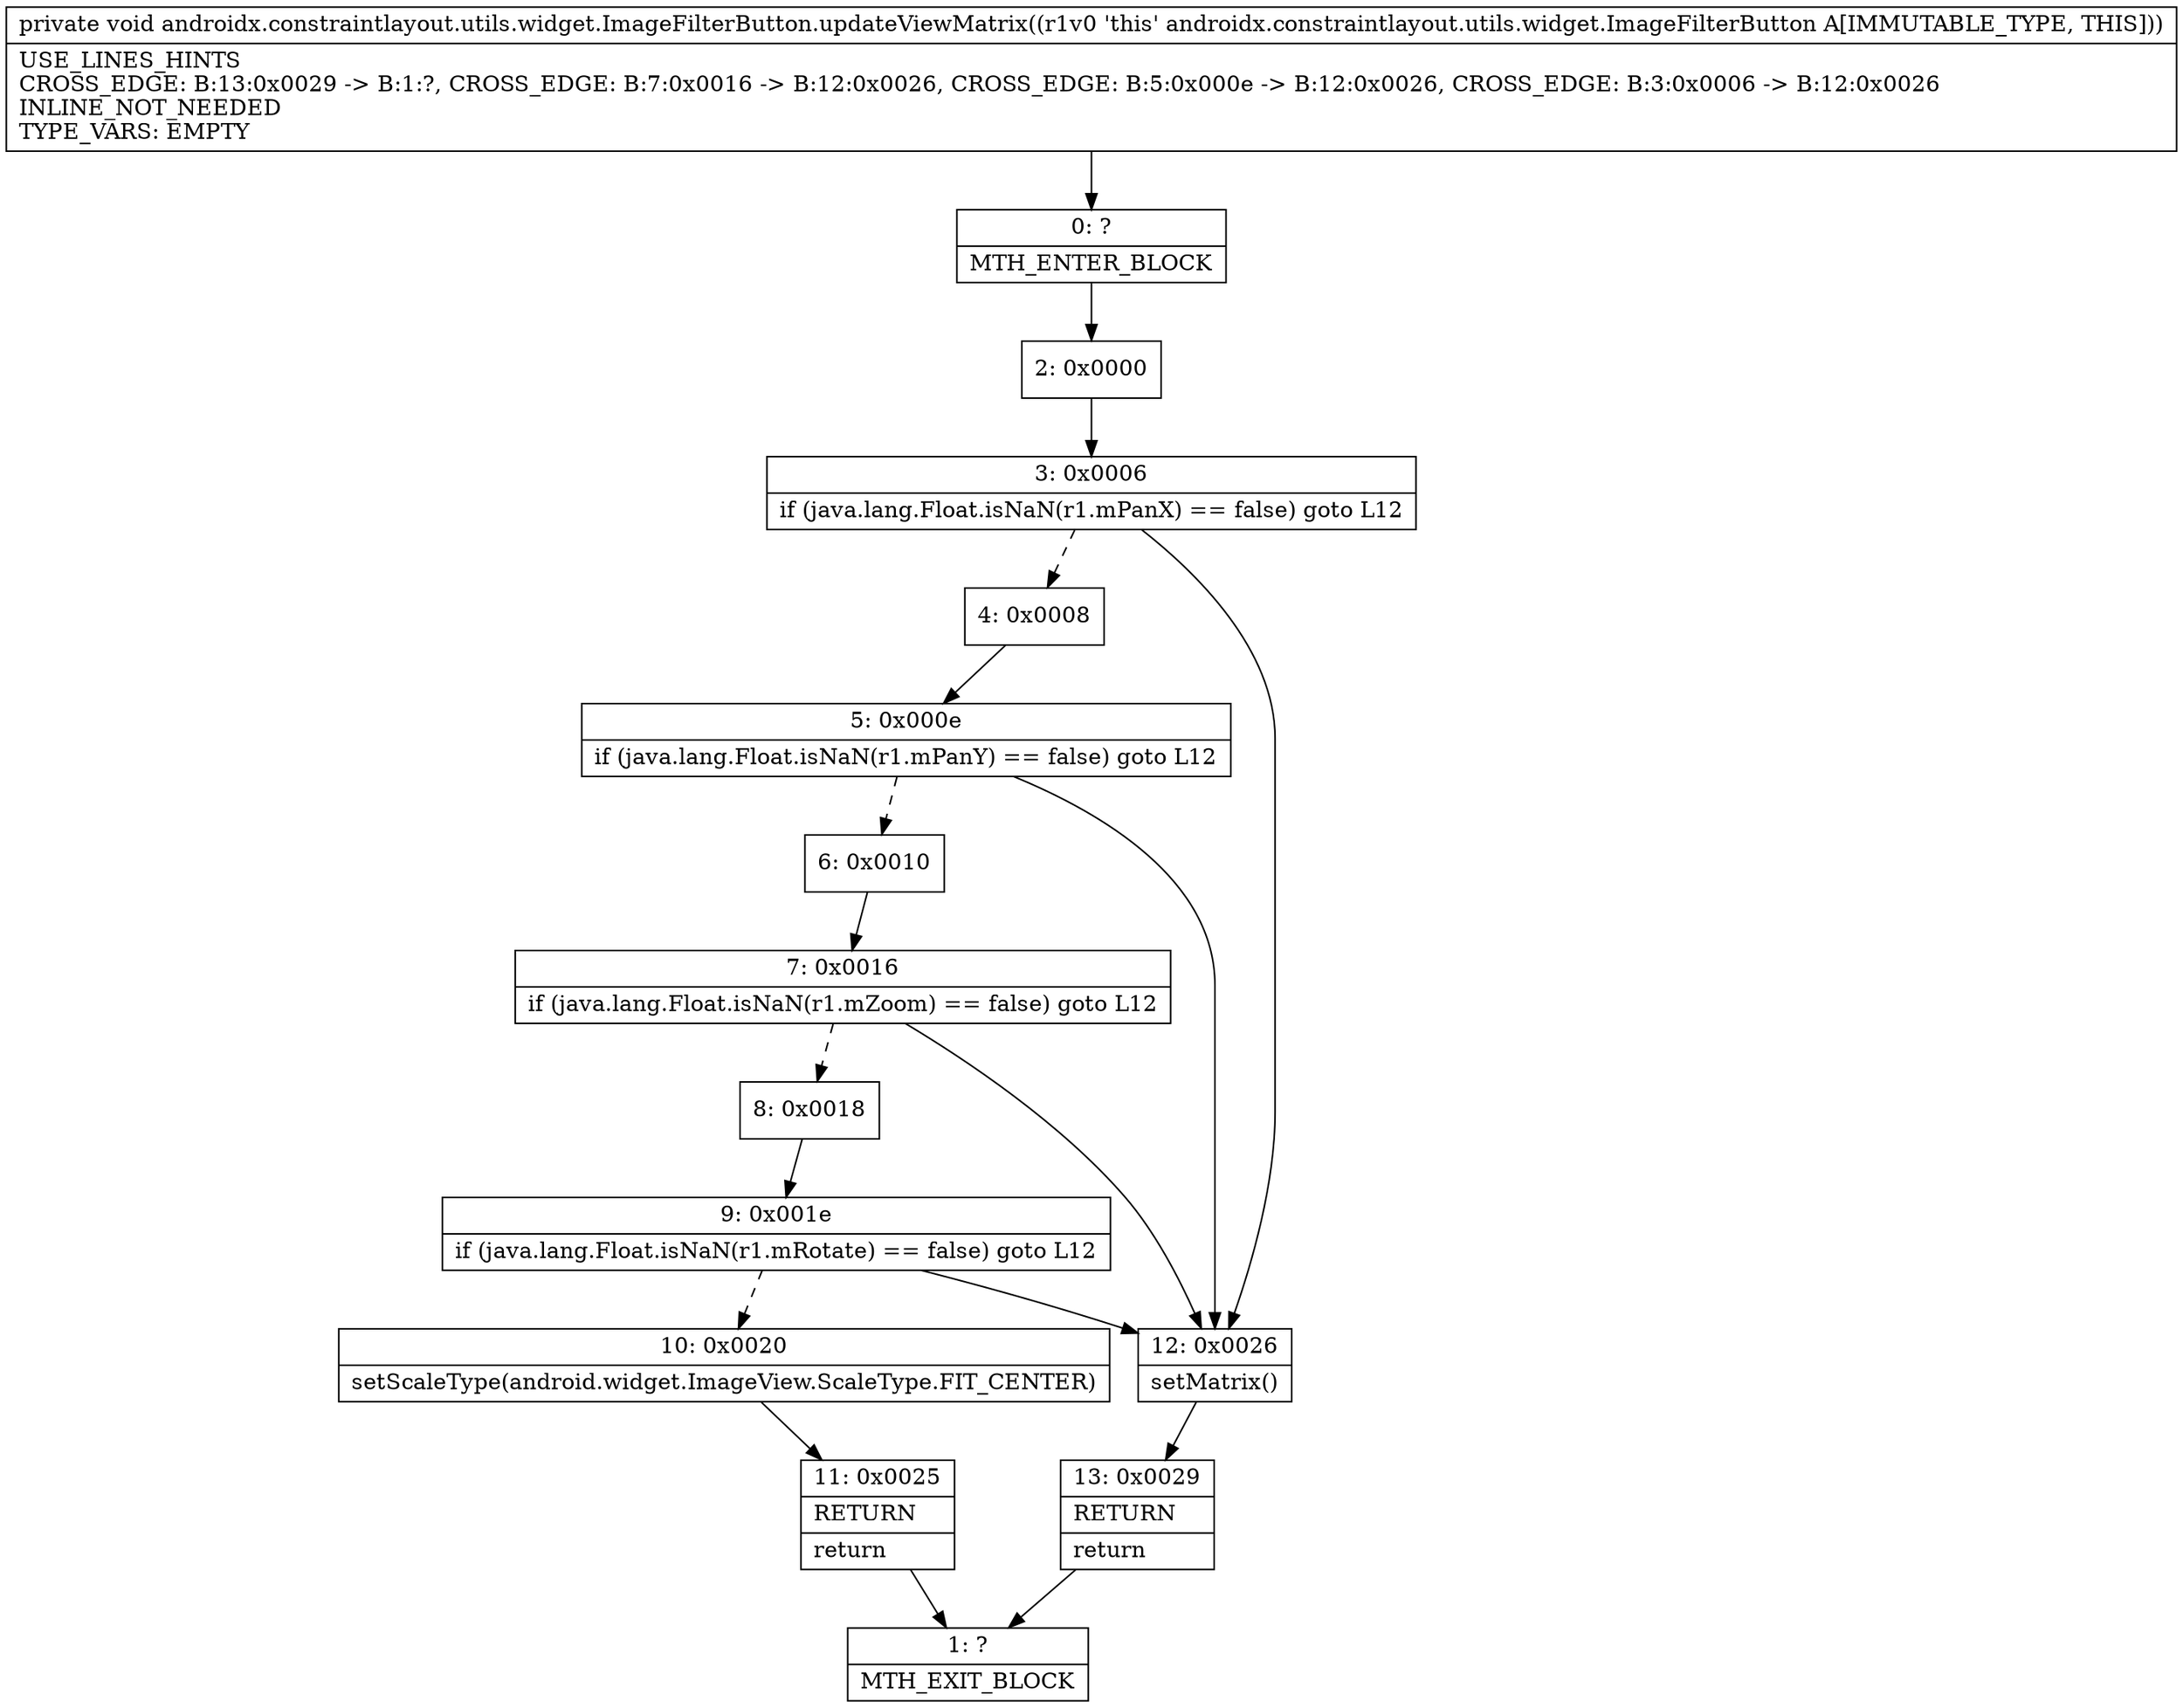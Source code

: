 digraph "CFG forandroidx.constraintlayout.utils.widget.ImageFilterButton.updateViewMatrix()V" {
Node_0 [shape=record,label="{0\:\ ?|MTH_ENTER_BLOCK\l}"];
Node_2 [shape=record,label="{2\:\ 0x0000}"];
Node_3 [shape=record,label="{3\:\ 0x0006|if (java.lang.Float.isNaN(r1.mPanX) == false) goto L12\l}"];
Node_4 [shape=record,label="{4\:\ 0x0008}"];
Node_5 [shape=record,label="{5\:\ 0x000e|if (java.lang.Float.isNaN(r1.mPanY) == false) goto L12\l}"];
Node_6 [shape=record,label="{6\:\ 0x0010}"];
Node_7 [shape=record,label="{7\:\ 0x0016|if (java.lang.Float.isNaN(r1.mZoom) == false) goto L12\l}"];
Node_8 [shape=record,label="{8\:\ 0x0018}"];
Node_9 [shape=record,label="{9\:\ 0x001e|if (java.lang.Float.isNaN(r1.mRotate) == false) goto L12\l}"];
Node_10 [shape=record,label="{10\:\ 0x0020|setScaleType(android.widget.ImageView.ScaleType.FIT_CENTER)\l}"];
Node_11 [shape=record,label="{11\:\ 0x0025|RETURN\l|return\l}"];
Node_1 [shape=record,label="{1\:\ ?|MTH_EXIT_BLOCK\l}"];
Node_12 [shape=record,label="{12\:\ 0x0026|setMatrix()\l}"];
Node_13 [shape=record,label="{13\:\ 0x0029|RETURN\l|return\l}"];
MethodNode[shape=record,label="{private void androidx.constraintlayout.utils.widget.ImageFilterButton.updateViewMatrix((r1v0 'this' androidx.constraintlayout.utils.widget.ImageFilterButton A[IMMUTABLE_TYPE, THIS]))  | USE_LINES_HINTS\lCROSS_EDGE: B:13:0x0029 \-\> B:1:?, CROSS_EDGE: B:7:0x0016 \-\> B:12:0x0026, CROSS_EDGE: B:5:0x000e \-\> B:12:0x0026, CROSS_EDGE: B:3:0x0006 \-\> B:12:0x0026\lINLINE_NOT_NEEDED\lTYPE_VARS: EMPTY\l}"];
MethodNode -> Node_0;Node_0 -> Node_2;
Node_2 -> Node_3;
Node_3 -> Node_4[style=dashed];
Node_3 -> Node_12;
Node_4 -> Node_5;
Node_5 -> Node_6[style=dashed];
Node_5 -> Node_12;
Node_6 -> Node_7;
Node_7 -> Node_8[style=dashed];
Node_7 -> Node_12;
Node_8 -> Node_9;
Node_9 -> Node_10[style=dashed];
Node_9 -> Node_12;
Node_10 -> Node_11;
Node_11 -> Node_1;
Node_12 -> Node_13;
Node_13 -> Node_1;
}

